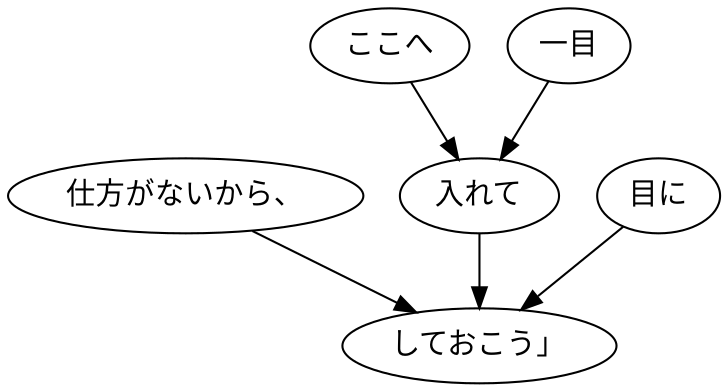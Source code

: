 digraph graph7757 {
	node0 [label="仕方がないから、"];
	node1 [label="ここへ"];
	node2 [label="一目"];
	node3 [label="入れて"];
	node4 [label="目に"];
	node5 [label="しておこう」"];
	node0 -> node5;
	node1 -> node3;
	node2 -> node3;
	node3 -> node5;
	node4 -> node5;
}

